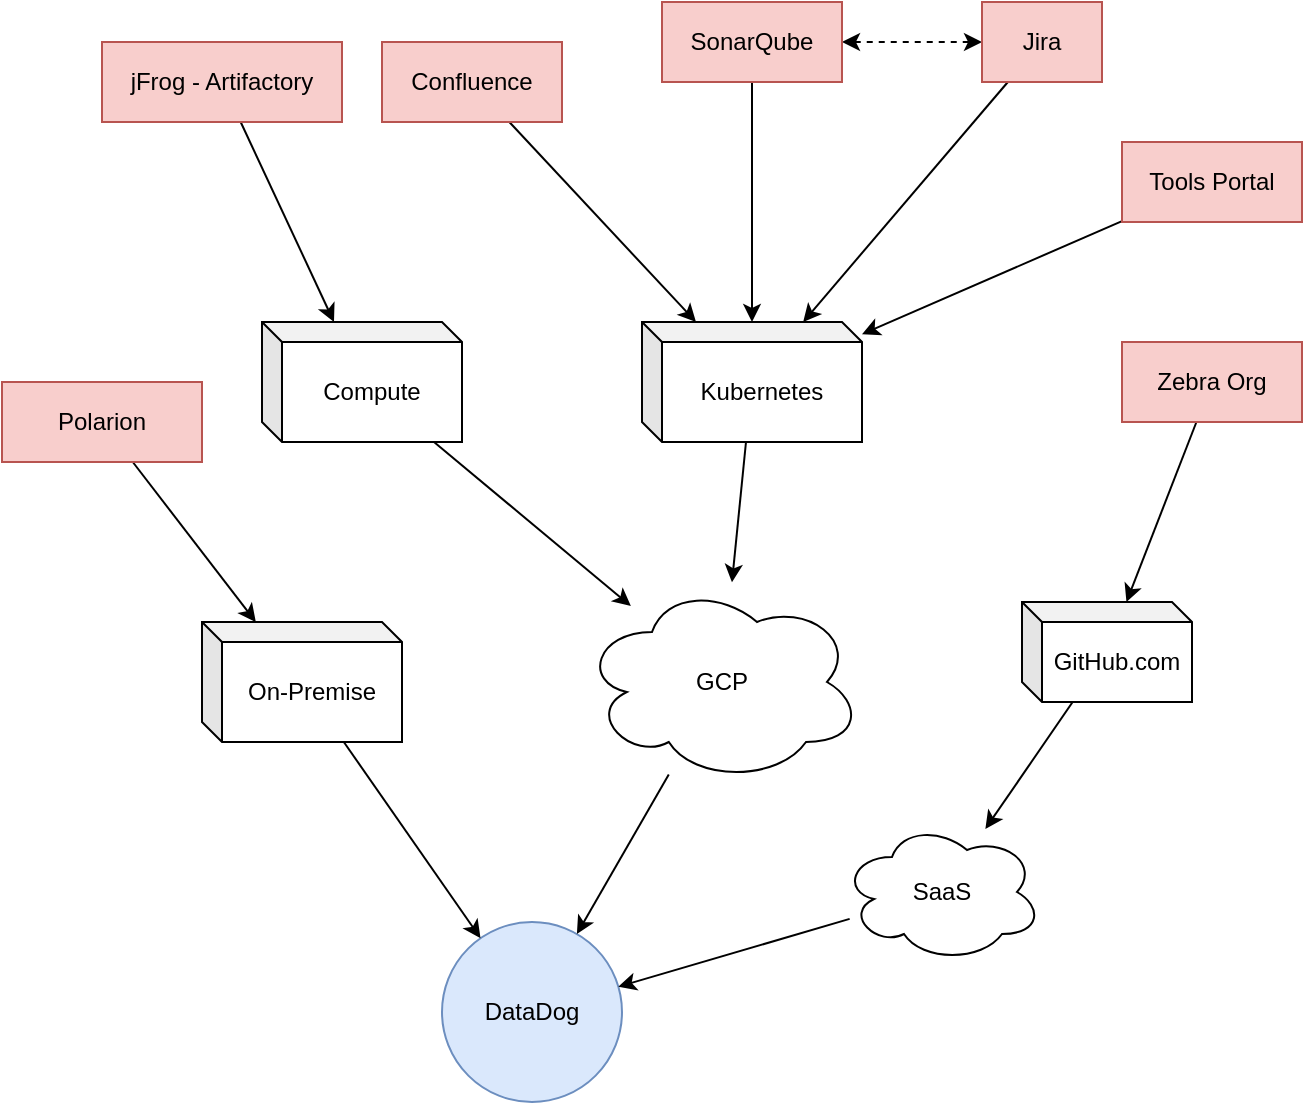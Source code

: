 <mxfile version="24.7.10">
  <diagram name="Page-1" id="t0HAGMEWk1PGnPud9-cK">
    <mxGraphModel dx="1386" dy="783" grid="1" gridSize="10" guides="1" tooltips="1" connect="1" arrows="1" fold="1" page="1" pageScale="1" pageWidth="850" pageHeight="1100" math="0" shadow="0">
      <root>
        <mxCell id="0" />
        <mxCell id="1" parent="0" />
        <mxCell id="OSKH0DfVaSWMa6SUT9Fs-1" value="DataDog" style="ellipse;whiteSpace=wrap;html=1;aspect=fixed;fillColor=#dae8fc;strokeColor=#6c8ebf;" vertex="1" parent="1">
          <mxGeometry x="350" y="500" width="90" height="90" as="geometry" />
        </mxCell>
        <mxCell id="OSKH0DfVaSWMa6SUT9Fs-23" style="rounded=0;orthogonalLoop=1;jettySize=auto;html=1;" edge="1" parent="1" source="OSKH0DfVaSWMa6SUT9Fs-2" target="OSKH0DfVaSWMa6SUT9Fs-1">
          <mxGeometry relative="1" as="geometry" />
        </mxCell>
        <mxCell id="OSKH0DfVaSWMa6SUT9Fs-2" value="GCP" style="ellipse;shape=cloud;whiteSpace=wrap;html=1;" vertex="1" parent="1">
          <mxGeometry x="420" y="330" width="140" height="100" as="geometry" />
        </mxCell>
        <mxCell id="OSKH0DfVaSWMa6SUT9Fs-14" style="rounded=0;orthogonalLoop=1;jettySize=auto;html=1;" edge="1" parent="1" source="OSKH0DfVaSWMa6SUT9Fs-4" target="OSKH0DfVaSWMa6SUT9Fs-10">
          <mxGeometry relative="1" as="geometry" />
        </mxCell>
        <mxCell id="OSKH0DfVaSWMa6SUT9Fs-24" style="rounded=0;orthogonalLoop=1;jettySize=auto;html=1;startArrow=classic;startFill=1;dashed=1;" edge="1" parent="1" source="OSKH0DfVaSWMa6SUT9Fs-4" target="OSKH0DfVaSWMa6SUT9Fs-6">
          <mxGeometry relative="1" as="geometry" />
        </mxCell>
        <mxCell id="OSKH0DfVaSWMa6SUT9Fs-4" value="SonarQube" style="shape=label;whiteSpace=wrap;html=1;boundedLbl=1;backgroundOutline=1;darkOpacity=0.05;darkOpacity2=0.1;rounded=0;fillColor=#f8cecc;strokeColor=#b85450;" vertex="1" parent="1">
          <mxGeometry x="460" y="40" width="90" height="40" as="geometry" />
        </mxCell>
        <mxCell id="OSKH0DfVaSWMa6SUT9Fs-15" style="rounded=0;orthogonalLoop=1;jettySize=auto;html=1;" edge="1" parent="1" source="OSKH0DfVaSWMa6SUT9Fs-5" target="OSKH0DfVaSWMa6SUT9Fs-10">
          <mxGeometry relative="1" as="geometry" />
        </mxCell>
        <mxCell id="OSKH0DfVaSWMa6SUT9Fs-5" value="Confluence" style="shape=label;whiteSpace=wrap;html=1;boundedLbl=1;backgroundOutline=1;darkOpacity=0.05;darkOpacity2=0.1;rounded=0;fillColor=#f8cecc;strokeColor=#b85450;" vertex="1" parent="1">
          <mxGeometry x="320" y="60" width="90" height="40" as="geometry" />
        </mxCell>
        <mxCell id="OSKH0DfVaSWMa6SUT9Fs-16" style="rounded=0;orthogonalLoop=1;jettySize=auto;html=1;" edge="1" parent="1" source="OSKH0DfVaSWMa6SUT9Fs-6" target="OSKH0DfVaSWMa6SUT9Fs-10">
          <mxGeometry relative="1" as="geometry" />
        </mxCell>
        <mxCell id="OSKH0DfVaSWMa6SUT9Fs-6" value="Jira" style="shape=label;whiteSpace=wrap;html=1;boundedLbl=1;backgroundOutline=1;darkOpacity=0.05;darkOpacity2=0.1;rounded=0;fillColor=#f8cecc;strokeColor=#b85450;" vertex="1" parent="1">
          <mxGeometry x="620" y="40" width="60" height="40" as="geometry" />
        </mxCell>
        <mxCell id="OSKH0DfVaSWMa6SUT9Fs-17" style="rounded=0;orthogonalLoop=1;jettySize=auto;html=1;" edge="1" parent="1" source="OSKH0DfVaSWMa6SUT9Fs-7" target="OSKH0DfVaSWMa6SUT9Fs-10">
          <mxGeometry relative="1" as="geometry" />
        </mxCell>
        <mxCell id="OSKH0DfVaSWMa6SUT9Fs-7" value="Tools Portal" style="shape=label;whiteSpace=wrap;html=1;boundedLbl=1;backgroundOutline=1;darkOpacity=0.05;darkOpacity2=0.1;rounded=0;fillColor=#f8cecc;strokeColor=#b85450;" vertex="1" parent="1">
          <mxGeometry x="690" y="110" width="90" height="40" as="geometry" />
        </mxCell>
        <mxCell id="OSKH0DfVaSWMa6SUT9Fs-19" style="rounded=0;orthogonalLoop=1;jettySize=auto;html=1;" edge="1" parent="1" source="OSKH0DfVaSWMa6SUT9Fs-8" target="OSKH0DfVaSWMa6SUT9Fs-18">
          <mxGeometry relative="1" as="geometry" />
        </mxCell>
        <mxCell id="OSKH0DfVaSWMa6SUT9Fs-8" value="Polarion" style="shape=label;whiteSpace=wrap;html=1;boundedLbl=1;backgroundOutline=1;darkOpacity=0.05;darkOpacity2=0.1;rounded=0;fillColor=#f8cecc;strokeColor=#b85450;" vertex="1" parent="1">
          <mxGeometry x="130" y="230" width="100" height="40" as="geometry" />
        </mxCell>
        <mxCell id="OSKH0DfVaSWMa6SUT9Fs-12" style="rounded=0;orthogonalLoop=1;jettySize=auto;html=1;" edge="1" parent="1" source="OSKH0DfVaSWMa6SUT9Fs-9" target="OSKH0DfVaSWMa6SUT9Fs-11">
          <mxGeometry relative="1" as="geometry" />
        </mxCell>
        <mxCell id="OSKH0DfVaSWMa6SUT9Fs-9" value="jFrog - Artifactory" style="shape=label;whiteSpace=wrap;html=1;boundedLbl=1;backgroundOutline=1;darkOpacity=0.05;darkOpacity2=0.1;rounded=0;fillColor=#f8cecc;strokeColor=#b85450;" vertex="1" parent="1">
          <mxGeometry x="180" y="60" width="120" height="40" as="geometry" />
        </mxCell>
        <mxCell id="OSKH0DfVaSWMa6SUT9Fs-22" style="rounded=0;orthogonalLoop=1;jettySize=auto;html=1;" edge="1" parent="1" source="OSKH0DfVaSWMa6SUT9Fs-10" target="OSKH0DfVaSWMa6SUT9Fs-2">
          <mxGeometry relative="1" as="geometry" />
        </mxCell>
        <mxCell id="OSKH0DfVaSWMa6SUT9Fs-10" value="Kubernetes" style="shape=cube;whiteSpace=wrap;html=1;boundedLbl=1;backgroundOutline=1;darkOpacity=0.05;darkOpacity2=0.1;size=10;" vertex="1" parent="1">
          <mxGeometry x="450" y="200" width="110" height="60" as="geometry" />
        </mxCell>
        <mxCell id="OSKH0DfVaSWMa6SUT9Fs-13" style="rounded=0;orthogonalLoop=1;jettySize=auto;html=1;" edge="1" parent="1" source="OSKH0DfVaSWMa6SUT9Fs-11" target="OSKH0DfVaSWMa6SUT9Fs-2">
          <mxGeometry relative="1" as="geometry" />
        </mxCell>
        <mxCell id="OSKH0DfVaSWMa6SUT9Fs-11" value="Compute" style="shape=cube;whiteSpace=wrap;html=1;boundedLbl=1;backgroundOutline=1;darkOpacity=0.05;darkOpacity2=0.1;size=10;" vertex="1" parent="1">
          <mxGeometry x="260" y="200" width="100" height="60" as="geometry" />
        </mxCell>
        <mxCell id="OSKH0DfVaSWMa6SUT9Fs-20" style="rounded=0;orthogonalLoop=1;jettySize=auto;html=1;" edge="1" parent="1" source="OSKH0DfVaSWMa6SUT9Fs-18" target="OSKH0DfVaSWMa6SUT9Fs-1">
          <mxGeometry relative="1" as="geometry" />
        </mxCell>
        <mxCell id="OSKH0DfVaSWMa6SUT9Fs-18" value="On-Premise" style="shape=cube;whiteSpace=wrap;html=1;boundedLbl=1;backgroundOutline=1;darkOpacity=0.05;darkOpacity2=0.1;size=10;" vertex="1" parent="1">
          <mxGeometry x="230" y="350" width="100" height="60" as="geometry" />
        </mxCell>
        <mxCell id="OSKH0DfVaSWMa6SUT9Fs-30" style="rounded=0;orthogonalLoop=1;jettySize=auto;html=1;" edge="1" parent="1" source="OSKH0DfVaSWMa6SUT9Fs-25" target="OSKH0DfVaSWMa6SUT9Fs-29">
          <mxGeometry relative="1" as="geometry" />
        </mxCell>
        <mxCell id="OSKH0DfVaSWMa6SUT9Fs-25" value="GitHub.com" style="shape=cube;whiteSpace=wrap;html=1;boundedLbl=1;backgroundOutline=1;darkOpacity=0.05;darkOpacity2=0.1;size=10;" vertex="1" parent="1">
          <mxGeometry x="640" y="340" width="85" height="50" as="geometry" />
        </mxCell>
        <mxCell id="OSKH0DfVaSWMa6SUT9Fs-28" style="rounded=0;orthogonalLoop=1;jettySize=auto;html=1;" edge="1" parent="1" source="OSKH0DfVaSWMa6SUT9Fs-27" target="OSKH0DfVaSWMa6SUT9Fs-25">
          <mxGeometry relative="1" as="geometry" />
        </mxCell>
        <mxCell id="OSKH0DfVaSWMa6SUT9Fs-27" value="Zebra Org" style="shape=label;whiteSpace=wrap;html=1;boundedLbl=1;backgroundOutline=1;darkOpacity=0.05;darkOpacity2=0.1;rounded=0;fillColor=#f8cecc;strokeColor=#b85450;" vertex="1" parent="1">
          <mxGeometry x="690" y="210" width="90" height="40" as="geometry" />
        </mxCell>
        <mxCell id="OSKH0DfVaSWMa6SUT9Fs-31" style="rounded=0;orthogonalLoop=1;jettySize=auto;html=1;" edge="1" parent="1" source="OSKH0DfVaSWMa6SUT9Fs-29" target="OSKH0DfVaSWMa6SUT9Fs-1">
          <mxGeometry relative="1" as="geometry" />
        </mxCell>
        <mxCell id="OSKH0DfVaSWMa6SUT9Fs-29" value="SaaS" style="ellipse;shape=cloud;whiteSpace=wrap;html=1;" vertex="1" parent="1">
          <mxGeometry x="550" y="450" width="100" height="70" as="geometry" />
        </mxCell>
      </root>
    </mxGraphModel>
  </diagram>
</mxfile>
